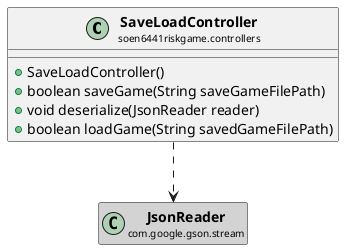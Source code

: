@startuml

skinparam svgLinkTarget _parent
skinparam linetype ortho
set namespaceSeparator none
class "<b><size:14>SaveLoadController</b>\n<size:10>soen6441riskgame.controllers" as soen6441riskgame.controllers.SaveLoadController  [[../../soen6441riskgame/controllers/SaveLoadController.html{soen6441riskgame.controllers.SaveLoadController}]] {
+SaveLoadController()
+boolean saveGame(String saveGameFilePath)
+void deserialize(JsonReader reader)
+boolean loadGame(String savedGameFilePath)
}


class "<b><size:14>JsonReader</b>\n<size:10>com.google.gson.stream" as com.google.gson.stream.JsonReader  #lightgrey {
}

hide com.google.gson.stream.JsonReader fields
hide com.google.gson.stream.JsonReader methods

soen6441riskgame.controllers.SaveLoadController ..> com.google.gson.stream.JsonReader


@enduml
